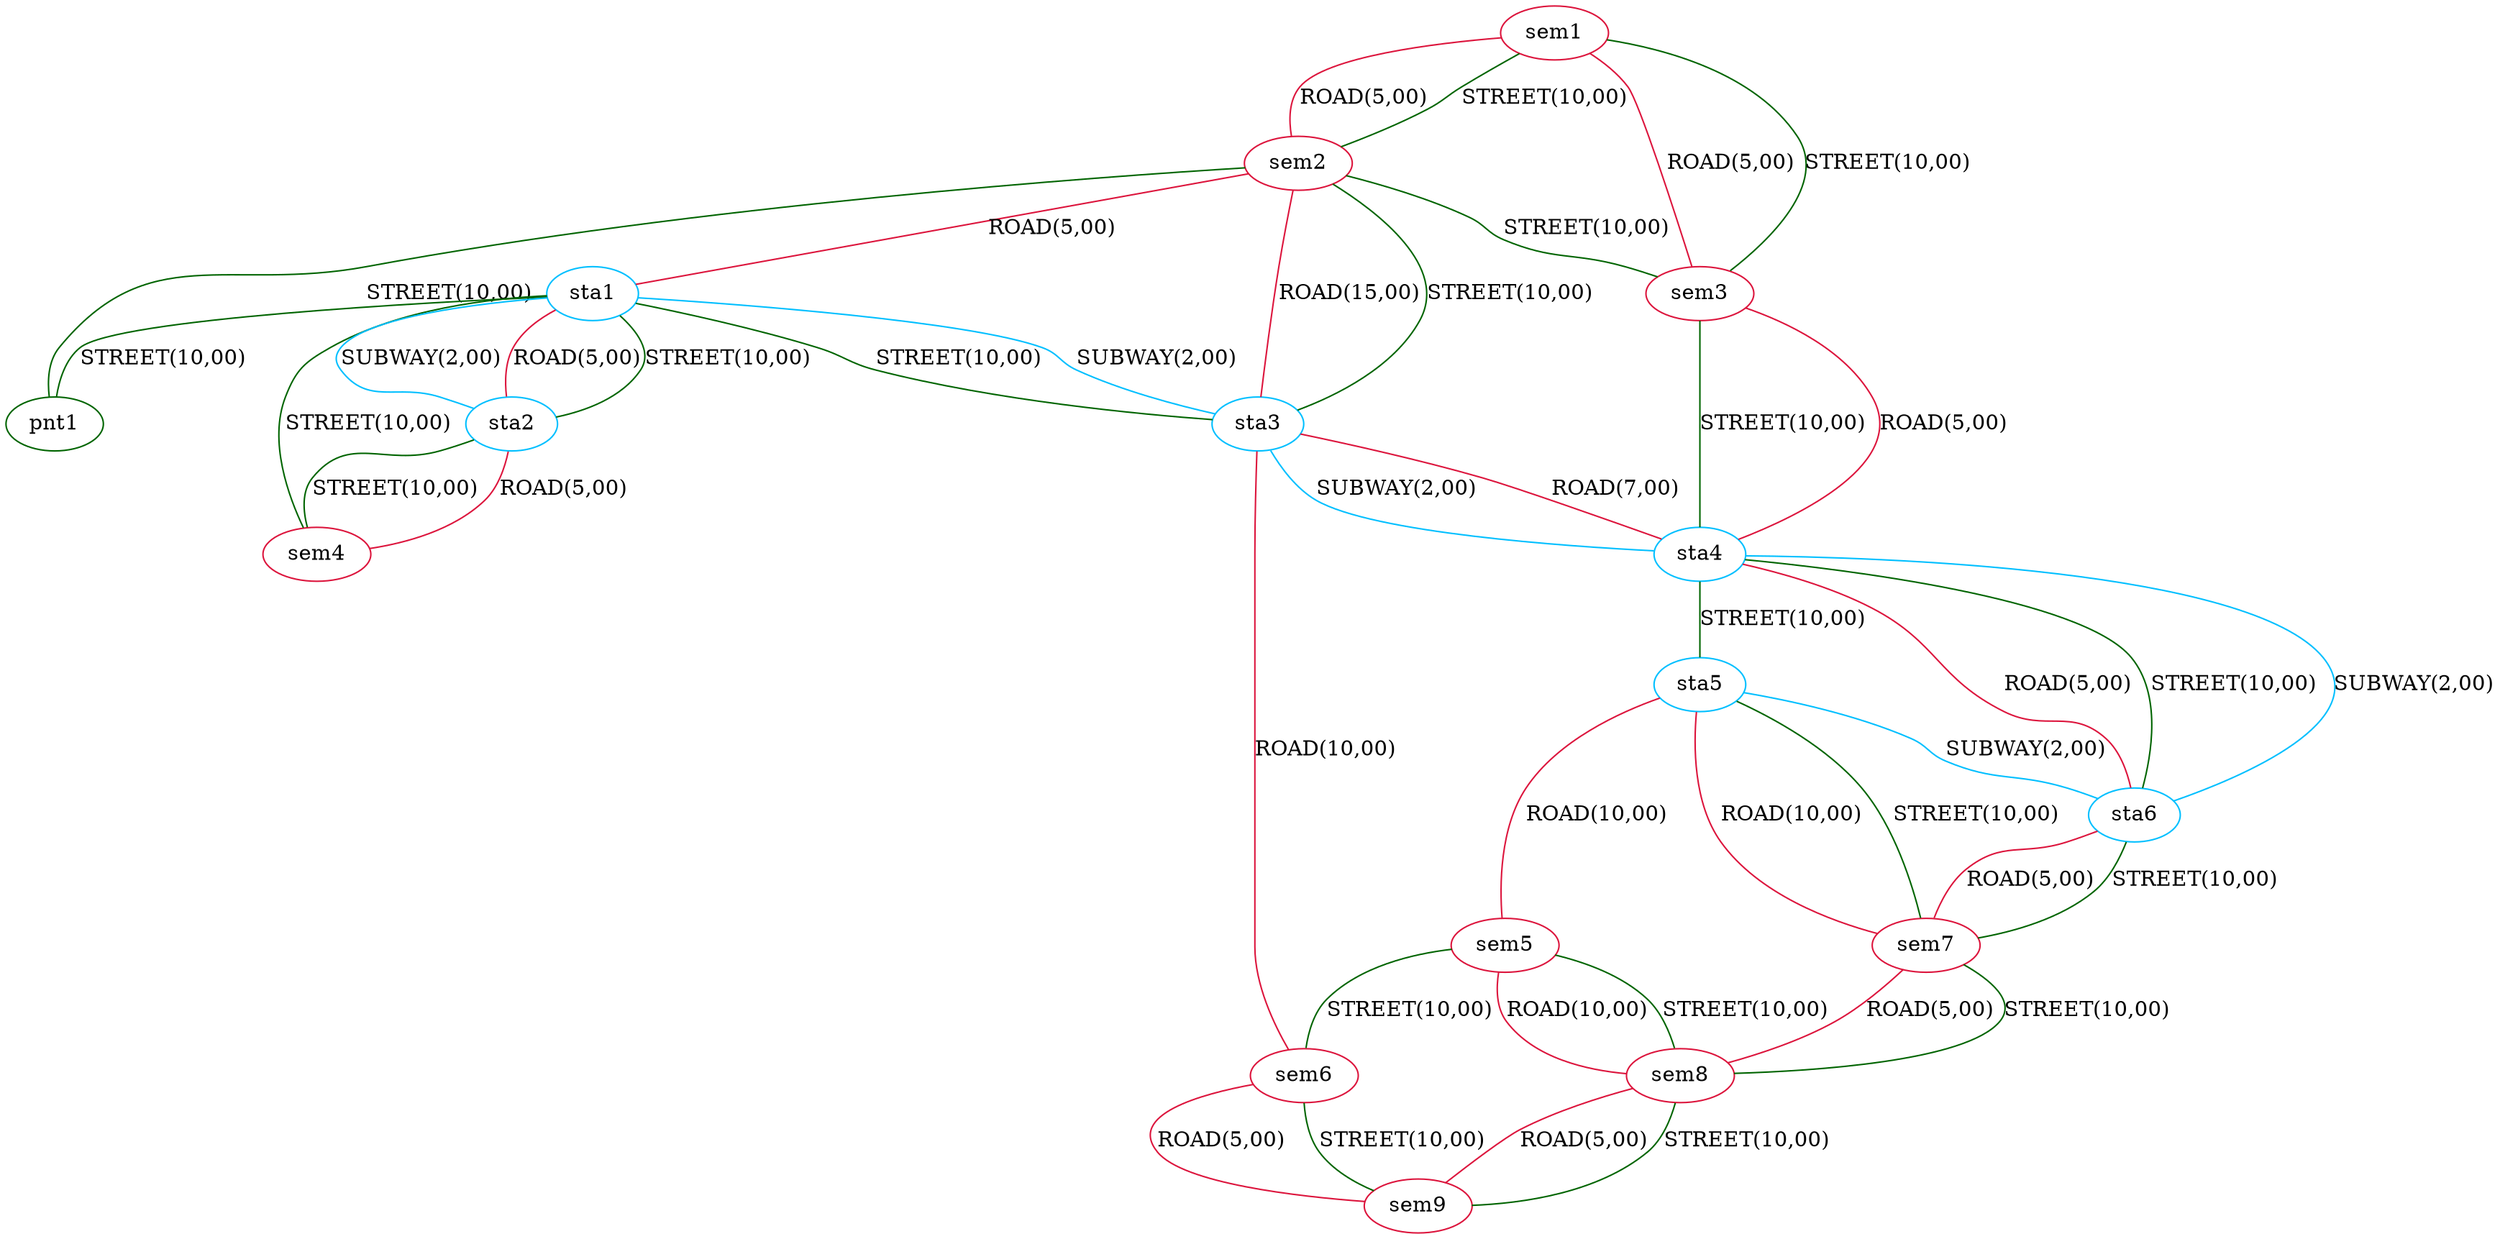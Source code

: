 graph G {
  sem1 [ type="semaphore" color="crimson" ];
  sem2 [ type="semaphore" color="crimson" ];
  sem3 [ type="semaphore" color="crimson" ];
  sem4 [ type="semaphore" color="crimson" ];
  sem5 [ type="semaphore" color="crimson" ];
  sem6 [ type="semaphore" color="crimson" ];
  sem7 [ type="semaphore" color="crimson" ];
  sem8 [ type="semaphore" color="crimson" ];
  sem9 [ type="semaphore" color="crimson" ];
  pnt1 [ type="point" color="darkgreen" ];
  sta1 [ type="station" color="deepskyblue" ];
  sta2 [ type="station" color="deepskyblue" ];
  sta3 [ type="station" color="deepskyblue" ];
  sta4 [ type="station" color="deepskyblue" ];
  sta5 [ type="station" color="deepskyblue" ];
  sta6 [ type="station" color="deepskyblue" ];
  sem1 -- sem2 [ weight="5.0" label="ROAD(5,00)" type="road" color="crimson" ];
  sem1 -- sem2 [ weight="10.0" label="STREET(10,00)" type="street" color="darkgreen" ];
  sem1 -- sem3 [ weight="5.0" label="ROAD(5,00)" type="road" color="crimson" ];
  sem1 -- sem3 [ weight="10.0" label="STREET(10,00)" type="street" color="darkgreen" ];
  sem2 -- sem3 [ weight="10.0" label="STREET(10,00)" type="street" color="darkgreen" ];
  sem2 -- sta3 [ weight="15.0" label="ROAD(15,00)" type="road" color="crimson" ];
  sem2 -- sta3 [ weight="10.0" label="STREET(10,00)" type="street" color="darkgreen" ];
  sem2 -- pnt1 [ weight="10.0" label="STREET(10,00)" type="street" color="darkgreen" ];
  sem2 -- sta1 [ weight="5.0" label="ROAD(5,00)" type="road" color="crimson" ];
  sta1 -- sta3 [ weight="10.0" label="STREET(10,00)" type="street" color="darkgreen" ];
  sta1 -- sta3 [ weight="2.0" label="SUBWAY(2,00)" type="subway" color="deepskyblue" ];
  sta1 -- sta2 [ weight="5.0" label="ROAD(5,00)" type="road" color="crimson" ];
  sta1 -- sta2 [ weight="10.0" label="STREET(10,00)" type="street" color="darkgreen" ];
  sta1 -- sta2 [ weight="2.0" label="SUBWAY(2,00)" type="subway" color="deepskyblue" ];
  sta1 -- pnt1 [ weight="10.0" label="STREET(10,00)" type="street" color="darkgreen" ];
  sta1 -- sem4 [ weight="10.0" label="STREET(10,00)" type="street" color="darkgreen" ];
  sta2 -- sem4 [ weight="5.0" label="ROAD(5,00)" type="road" color="crimson" ];
  sta2 -- sem4 [ weight="10.0" label="STREET(10,00)" type="street" color="darkgreen" ];
  sem3 -- sta4 [ weight="10.0" label="STREET(10,00)" type="street" color="darkgreen" ];
  sem3 -- sta4 [ weight="5.0" label="ROAD(5,00)" type="road" color="crimson" ];
  sta3 -- sta4 [ weight="7.0" label="ROAD(7,00)" type="road" color="crimson" ];
  sta3 -- sta4 [ weight="2.0" label="SUBWAY(2,00)" type="subway" color="deepskyblue" ];
  sta3 -- sem6 [ weight="10.0" label="ROAD(10,00)" type="road" color="crimson" ];
  sta4 -- sta5 [ weight="10.0" label="STREET(10,00)" type="street" color="darkgreen" ];
  sta4 -- sta6 [ weight="5.0" label="ROAD(5,00)" type="road" color="crimson" ];
  sta4 -- sta6 [ weight="10.0" label="STREET(10,00)" type="street" color="darkgreen" ];
  sta4 -- sta6 [ weight="2.0" label="SUBWAY(2,00)" type="subway" color="deepskyblue" ];
  sta5 -- sem5 [ weight="10.0" label="ROAD(10,00)" type="road" color="crimson" ];
  sta5 -- sta6 [ weight="2.0" label="SUBWAY(2,00)" type="subway" color="deepskyblue" ];
  sta5 -- sem7 [ weight="10.0" label="ROAD(10,00)" type="road" color="crimson" ];
  sta5 -- sem7 [ weight="10.0" label="STREET(10,00)" type="street" color="darkgreen" ];
  sem5 -- sem6 [ weight="10.0" label="STREET(10,00)" type="street" color="darkgreen" ];
  sem5 -- sem8 [ weight="10.0" label="ROAD(10,00)" type="road" color="crimson" ];
  sem5 -- sem8 [ weight="10.0" label="STREET(10,00)" type="street" color="darkgreen" ];
  sem6 -- sem9 [ weight="5.0" label="ROAD(5,00)" type="road" color="crimson" ];
  sem6 -- sem9 [ weight="10.0" label="STREET(10,00)" type="street" color="darkgreen" ];
  sta6 -- sem7 [ weight="5.0" label="ROAD(5,00)" type="road" color="crimson" ];
  sta6 -- sem7 [ weight="10.0" label="STREET(10,00)" type="street" color="darkgreen" ];
  sem7 -- sem8 [ weight="5.0" label="ROAD(5,00)" type="road" color="crimson" ];
  sem7 -- sem8 [ weight="10.0" label="STREET(10,00)" type="street" color="darkgreen" ];
  sem8 -- sem9 [ weight="5.0" label="ROAD(5,00)" type="road" color="crimson" ];
  sem8 -- sem9 [ weight="10.0" label="STREET(10,00)" type="street" color="darkgreen" ];
}

